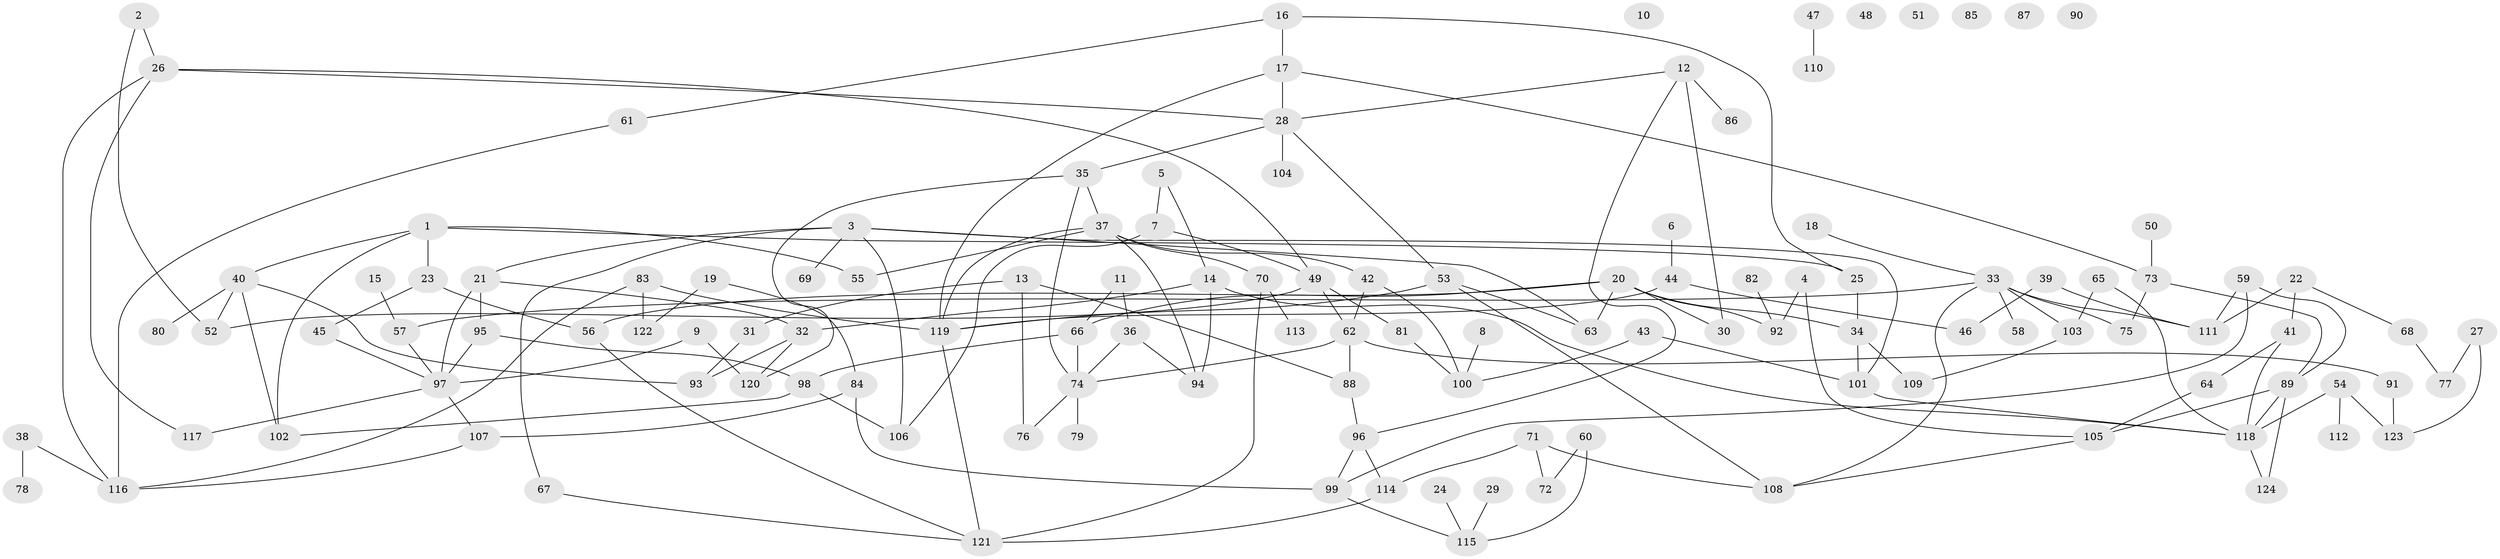 // Generated by graph-tools (version 1.1) at 2025/00/03/09/25 03:00:45]
// undirected, 124 vertices, 175 edges
graph export_dot {
graph [start="1"]
  node [color=gray90,style=filled];
  1;
  2;
  3;
  4;
  5;
  6;
  7;
  8;
  9;
  10;
  11;
  12;
  13;
  14;
  15;
  16;
  17;
  18;
  19;
  20;
  21;
  22;
  23;
  24;
  25;
  26;
  27;
  28;
  29;
  30;
  31;
  32;
  33;
  34;
  35;
  36;
  37;
  38;
  39;
  40;
  41;
  42;
  43;
  44;
  45;
  46;
  47;
  48;
  49;
  50;
  51;
  52;
  53;
  54;
  55;
  56;
  57;
  58;
  59;
  60;
  61;
  62;
  63;
  64;
  65;
  66;
  67;
  68;
  69;
  70;
  71;
  72;
  73;
  74;
  75;
  76;
  77;
  78;
  79;
  80;
  81;
  82;
  83;
  84;
  85;
  86;
  87;
  88;
  89;
  90;
  91;
  92;
  93;
  94;
  95;
  96;
  97;
  98;
  99;
  100;
  101;
  102;
  103;
  104;
  105;
  106;
  107;
  108;
  109;
  110;
  111;
  112;
  113;
  114;
  115;
  116;
  117;
  118;
  119;
  120;
  121;
  122;
  123;
  124;
  1 -- 23;
  1 -- 25;
  1 -- 40;
  1 -- 55;
  1 -- 102;
  2 -- 26;
  2 -- 52;
  3 -- 21;
  3 -- 63;
  3 -- 67;
  3 -- 69;
  3 -- 101;
  3 -- 106;
  4 -- 92;
  4 -- 105;
  5 -- 7;
  5 -- 14;
  6 -- 44;
  7 -- 49;
  7 -- 106;
  8 -- 100;
  9 -- 97;
  9 -- 120;
  11 -- 36;
  11 -- 66;
  12 -- 28;
  12 -- 30;
  12 -- 86;
  12 -- 96;
  13 -- 31;
  13 -- 76;
  13 -- 88;
  14 -- 32;
  14 -- 94;
  14 -- 118;
  15 -- 57;
  16 -- 17;
  16 -- 25;
  16 -- 61;
  17 -- 28;
  17 -- 73;
  17 -- 119;
  18 -- 33;
  19 -- 84;
  19 -- 122;
  20 -- 30;
  20 -- 34;
  20 -- 56;
  20 -- 63;
  20 -- 66;
  20 -- 92;
  21 -- 32;
  21 -- 95;
  21 -- 97;
  22 -- 41;
  22 -- 68;
  22 -- 111;
  23 -- 45;
  23 -- 56;
  24 -- 115;
  25 -- 34;
  26 -- 28;
  26 -- 49;
  26 -- 116;
  26 -- 117;
  27 -- 77;
  27 -- 123;
  28 -- 35;
  28 -- 53;
  28 -- 104;
  29 -- 115;
  31 -- 93;
  32 -- 93;
  32 -- 120;
  33 -- 57;
  33 -- 58;
  33 -- 75;
  33 -- 103;
  33 -- 108;
  33 -- 111;
  34 -- 101;
  34 -- 109;
  35 -- 37;
  35 -- 74;
  35 -- 120;
  36 -- 74;
  36 -- 94;
  37 -- 42;
  37 -- 55;
  37 -- 70;
  37 -- 94;
  37 -- 119;
  38 -- 78;
  38 -- 116;
  39 -- 46;
  39 -- 111;
  40 -- 52;
  40 -- 80;
  40 -- 93;
  40 -- 102;
  41 -- 64;
  41 -- 118;
  42 -- 62;
  42 -- 100;
  43 -- 100;
  43 -- 101;
  44 -- 46;
  44 -- 119;
  45 -- 97;
  47 -- 110;
  49 -- 52;
  49 -- 62;
  49 -- 81;
  50 -- 73;
  53 -- 63;
  53 -- 108;
  53 -- 119;
  54 -- 112;
  54 -- 118;
  54 -- 123;
  56 -- 121;
  57 -- 97;
  59 -- 89;
  59 -- 99;
  59 -- 111;
  60 -- 72;
  60 -- 115;
  61 -- 116;
  62 -- 74;
  62 -- 88;
  62 -- 91;
  64 -- 105;
  65 -- 103;
  65 -- 118;
  66 -- 74;
  66 -- 98;
  67 -- 121;
  68 -- 77;
  70 -- 113;
  70 -- 121;
  71 -- 72;
  71 -- 108;
  71 -- 114;
  73 -- 75;
  73 -- 89;
  74 -- 76;
  74 -- 79;
  81 -- 100;
  82 -- 92;
  83 -- 116;
  83 -- 119;
  83 -- 122;
  84 -- 99;
  84 -- 107;
  88 -- 96;
  89 -- 105;
  89 -- 118;
  89 -- 124;
  91 -- 123;
  95 -- 97;
  95 -- 98;
  96 -- 99;
  96 -- 114;
  97 -- 107;
  97 -- 117;
  98 -- 102;
  98 -- 106;
  99 -- 115;
  101 -- 118;
  103 -- 109;
  105 -- 108;
  107 -- 116;
  114 -- 121;
  118 -- 124;
  119 -- 121;
}
